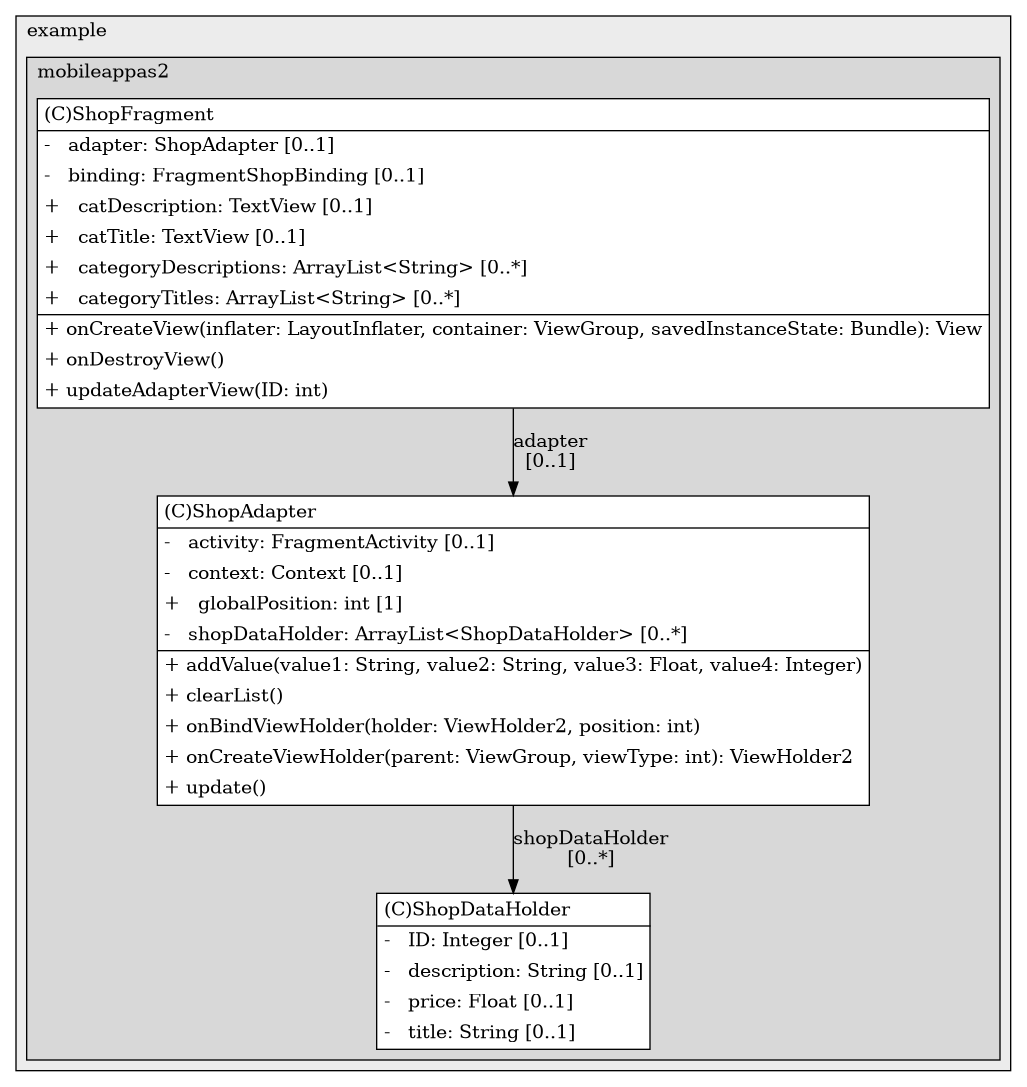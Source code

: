 @startuml

/' diagram meta data start
config=StructureConfiguration;
{
  "projectClassification": {
    "searchMode": "OpenProject", // OpenProject, AllProjects
    "includedProjects": "",
    "pathEndKeywords": "*.impl",
    "isClientPath": "",
    "isClientName": "",
    "isTestPath": "",
    "isTestName": "",
    "isMappingPath": "",
    "isMappingName": "",
    "isDataAccessPath": "",
    "isDataAccessName": "",
    "isDataStructurePath": "",
    "isDataStructureName": "",
    "isInterfaceStructuresPath": "",
    "isInterfaceStructuresName": "",
    "isEntryPointPath": "",
    "isEntryPointName": "",
    "treatFinalFieldsAsMandatory": false
  },
  "graphRestriction": {
    "classPackageExcludeFilter": "",
    "classPackageIncludeFilter": "",
    "classNameExcludeFilter": "",
    "classNameIncludeFilter": "",
    "methodNameExcludeFilter": "",
    "methodNameIncludeFilter": "",
    "removeByInheritance": "", // inheritance/annotation based filtering is done in a second step
    "removeByAnnotation": "",
    "removeByClassPackage": "", // cleanup the graph after inheritance/annotation based filtering is done
    "removeByClassName": "",
    "cutMappings": false,
    "cutEnum": true,
    "cutTests": true,
    "cutClient": true,
    "cutDataAccess": false,
    "cutInterfaceStructures": false,
    "cutDataStructures": false,
    "cutGetterAndSetter": true,
    "cutConstructors": true
  },
  "graphTraversal": {
    "forwardDepth": 6,
    "backwardDepth": 6,
    "classPackageExcludeFilter": "",
    "classPackageIncludeFilter": "",
    "classNameExcludeFilter": "",
    "classNameIncludeFilter": "",
    "methodNameExcludeFilter": "",
    "methodNameIncludeFilter": "",
    "hideMappings": false,
    "hideDataStructures": false,
    "hidePrivateMethods": true,
    "hideInterfaceCalls": true, // indirection: implementation -> interface (is hidden) -> implementation
    "onlyShowApplicationEntryPoints": false, // root node is included
    "useMethodCallsForStructureDiagram": "ForwardOnly" // ForwardOnly, BothDirections, No
  },
  "details": {
    "aggregation": "GroupByClass", // ByClass, GroupByClass, None
    "showClassGenericTypes": true,
    "showMethods": true,
    "showMethodParameterNames": true,
    "showMethodParameterTypes": true,
    "showMethodReturnType": true,
    "showPackageLevels": 2,
    "showDetailedClassStructure": true
  },
  "rootClass": "com.example.mobileappas2.ui.shop.ShopDataHolder",
  "extensionCallbackMethod": "" // qualified.class.name#methodName - signature: public static String method(String)
}
diagram meta data end '/



digraph g {
    rankdir="TB"
    splines=polyline
    

'nodes 
subgraph cluster_1322970774 { 
   	label=example
	labeljust=l
	fillcolor="#ececec"
	style=filled
   
   subgraph cluster_1233910363 { 
   	label=mobileappas2
	labeljust=l
	fillcolor="#d8d8d8"
	style=filled
   
   ShopAdapter406041580[
	label=<<TABLE BORDER="1" CELLBORDER="0" CELLPADDING="4" CELLSPACING="0">
<TR><TD ALIGN="LEFT" >(C)ShopAdapter</TD></TR>
<HR/>
<TR><TD ALIGN="LEFT" >-   activity: FragmentActivity [0..1]</TD></TR>
<TR><TD ALIGN="LEFT" >-   context: Context [0..1]</TD></TR>
<TR><TD ALIGN="LEFT" >+   globalPosition: int [1]</TD></TR>
<TR><TD ALIGN="LEFT" >-   shopDataHolder: ArrayList&lt;ShopDataHolder&gt; [0..*]</TD></TR>
<HR/>
<TR><TD ALIGN="LEFT" >+ addValue(value1: String, value2: String, value3: Float, value4: Integer)</TD></TR>
<TR><TD ALIGN="LEFT" >+ clearList()</TD></TR>
<TR><TD ALIGN="LEFT" >+ onBindViewHolder(holder: ViewHolder2, position: int)</TD></TR>
<TR><TD ALIGN="LEFT" >+ onCreateViewHolder(parent: ViewGroup, viewType: int): ViewHolder2</TD></TR>
<TR><TD ALIGN="LEFT" >+ update()</TD></TR>
</TABLE>>
	style=filled
	margin=0
	shape=plaintext
	fillcolor="#FFFFFF"
];

ShopDataHolder406041580[
	label=<<TABLE BORDER="1" CELLBORDER="0" CELLPADDING="4" CELLSPACING="0">
<TR><TD ALIGN="LEFT" >(C)ShopDataHolder</TD></TR>
<HR/>
<TR><TD ALIGN="LEFT" >-   ID: Integer [0..1]</TD></TR>
<TR><TD ALIGN="LEFT" >-   description: String [0..1]</TD></TR>
<TR><TD ALIGN="LEFT" >-   price: Float [0..1]</TD></TR>
<TR><TD ALIGN="LEFT" >-   title: String [0..1]</TD></TR>
</TABLE>>
	style=filled
	margin=0
	shape=plaintext
	fillcolor="#FFFFFF"
];

ShopFragment406041580[
	label=<<TABLE BORDER="1" CELLBORDER="0" CELLPADDING="4" CELLSPACING="0">
<TR><TD ALIGN="LEFT" >(C)ShopFragment</TD></TR>
<HR/>
<TR><TD ALIGN="LEFT" >-   adapter: ShopAdapter [0..1]</TD></TR>
<TR><TD ALIGN="LEFT" >-   binding: FragmentShopBinding [0..1]</TD></TR>
<TR><TD ALIGN="LEFT" >+   catDescription: TextView [0..1]</TD></TR>
<TR><TD ALIGN="LEFT" >+   catTitle: TextView [0..1]</TD></TR>
<TR><TD ALIGN="LEFT" >+   categoryDescriptions: ArrayList&lt;String&gt; [0..*]</TD></TR>
<TR><TD ALIGN="LEFT" >+   categoryTitles: ArrayList&lt;String&gt; [0..*]</TD></TR>
<HR/>
<TR><TD ALIGN="LEFT" >+ onCreateView(inflater: LayoutInflater, container: ViewGroup, savedInstanceState: Bundle): View</TD></TR>
<TR><TD ALIGN="LEFT" >+ onDestroyView()</TD></TR>
<TR><TD ALIGN="LEFT" >+ updateAdapterView(ID: int)</TD></TR>
</TABLE>>
	style=filled
	margin=0
	shape=plaintext
	fillcolor="#FFFFFF"
];
} 
} 

'edges    
ShopAdapter406041580 -> ShopDataHolder406041580[label="shopDataHolder
[0..*]"];
ShopFragment406041580 -> ShopAdapter406041580[label="adapter
[0..1]"];
    
}
@enduml